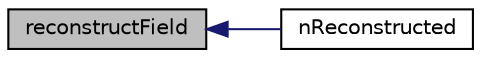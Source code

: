 digraph "reconstructField"
{
  bgcolor="transparent";
  edge [fontname="Helvetica",fontsize="10",labelfontname="Helvetica",labelfontsize="10"];
  node [fontname="Helvetica",fontsize="10",shape=record];
  rankdir="LR";
  Node1 [label="reconstructField",height=0.2,width=0.4,color="black", fillcolor="grey75", style="filled", fontcolor="black"];
  Node1 -> Node2 [dir="back",color="midnightblue",fontsize="10",style="solid",fontname="Helvetica"];
  Node2 [label="nReconstructed",height=0.2,width=0.4,color="black",URL="$a01925.html#ac8165968c554d2d60e9864d946de363f",tooltip="Return number of fields reconstructed. "];
}
